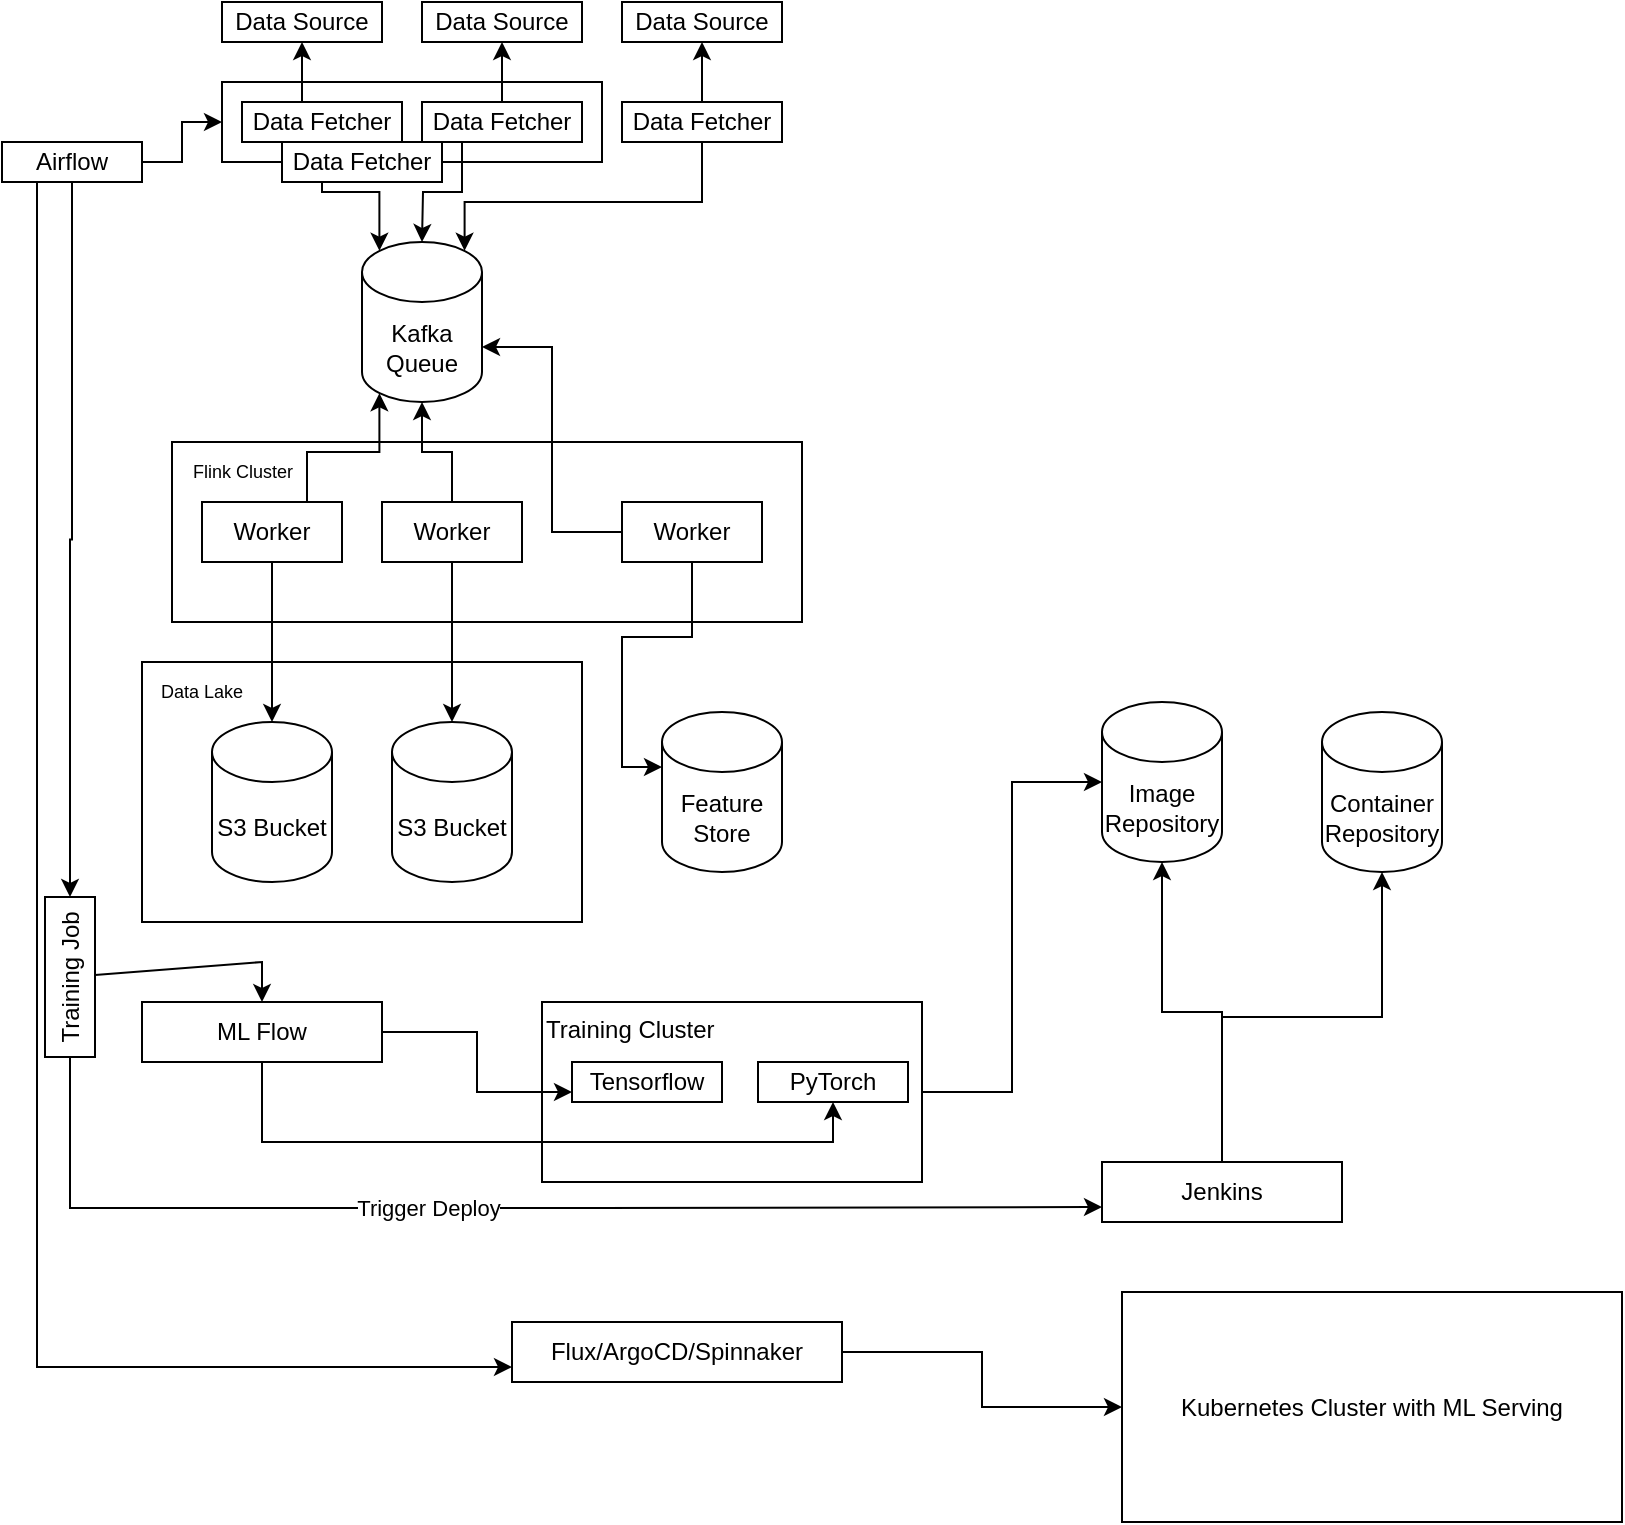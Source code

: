 <mxfile version="24.5.4" type="github">
  <diagram name="Page-1" id="YF7zsrVVAj1ZkRc4BdFs">
    <mxGraphModel dx="683" dy="335" grid="1" gridSize="10" guides="1" tooltips="1" connect="1" arrows="1" fold="1" page="1" pageScale="1" pageWidth="850" pageHeight="1100" math="0" shadow="0">
      <root>
        <mxCell id="0" />
        <mxCell id="1" parent="0" />
        <mxCell id="sNKJX6pRwC0FdkMziuLX-1" value="Data Source" style="rounded=0;whiteSpace=wrap;html=1;" vertex="1" parent="1">
          <mxGeometry x="120" y="40" width="80" height="20" as="geometry" />
        </mxCell>
        <mxCell id="sNKJX6pRwC0FdkMziuLX-2" value="Data Source" style="rounded=0;whiteSpace=wrap;html=1;" vertex="1" parent="1">
          <mxGeometry x="220" y="40" width="80" height="20" as="geometry" />
        </mxCell>
        <mxCell id="sNKJX6pRwC0FdkMziuLX-3" value="Data Source" style="rounded=0;whiteSpace=wrap;html=1;" vertex="1" parent="1">
          <mxGeometry x="320" y="40" width="80" height="20" as="geometry" />
        </mxCell>
        <mxCell id="sNKJX6pRwC0FdkMziuLX-7" style="edgeStyle=orthogonalEdgeStyle;rounded=0;orthogonalLoop=1;jettySize=auto;html=1;entryX=0;entryY=0.5;entryDx=0;entryDy=0;" edge="1" parent="1" source="sNKJX6pRwC0FdkMziuLX-5" target="sNKJX6pRwC0FdkMziuLX-6">
          <mxGeometry relative="1" as="geometry" />
        </mxCell>
        <mxCell id="sNKJX6pRwC0FdkMziuLX-48" style="edgeStyle=orthogonalEdgeStyle;rounded=0;orthogonalLoop=1;jettySize=auto;html=1;" edge="1" parent="1" source="sNKJX6pRwC0FdkMziuLX-5" target="sNKJX6pRwC0FdkMziuLX-47">
          <mxGeometry relative="1" as="geometry" />
        </mxCell>
        <mxCell id="sNKJX6pRwC0FdkMziuLX-56" style="edgeStyle=orthogonalEdgeStyle;rounded=0;orthogonalLoop=1;jettySize=auto;html=1;exitX=0.25;exitY=1;exitDx=0;exitDy=0;entryX=0;entryY=0.75;entryDx=0;entryDy=0;" edge="1" parent="1" source="sNKJX6pRwC0FdkMziuLX-5" target="sNKJX6pRwC0FdkMziuLX-55">
          <mxGeometry relative="1" as="geometry" />
        </mxCell>
        <mxCell id="sNKJX6pRwC0FdkMziuLX-5" value="Airflow" style="rounded=0;whiteSpace=wrap;html=1;" vertex="1" parent="1">
          <mxGeometry x="10" y="110" width="70" height="20" as="geometry" />
        </mxCell>
        <mxCell id="sNKJX6pRwC0FdkMziuLX-6" value="" style="rounded=0;whiteSpace=wrap;html=1;" vertex="1" parent="1">
          <mxGeometry x="120" y="80" width="190" height="40" as="geometry" />
        </mxCell>
        <mxCell id="sNKJX6pRwC0FdkMziuLX-10" style="edgeStyle=orthogonalEdgeStyle;rounded=0;orthogonalLoop=1;jettySize=auto;html=1;exitX=0.5;exitY=0;exitDx=0;exitDy=0;entryX=0.5;entryY=1;entryDx=0;entryDy=0;" edge="1" parent="1" source="sNKJX6pRwC0FdkMziuLX-8" target="sNKJX6pRwC0FdkMziuLX-1">
          <mxGeometry relative="1" as="geometry" />
        </mxCell>
        <mxCell id="sNKJX6pRwC0FdkMziuLX-8" value="Data Fetcher" style="rounded=0;whiteSpace=wrap;html=1;" vertex="1" parent="1">
          <mxGeometry x="130" y="90" width="80" height="20" as="geometry" />
        </mxCell>
        <mxCell id="sNKJX6pRwC0FdkMziuLX-11" style="edgeStyle=orthogonalEdgeStyle;rounded=0;orthogonalLoop=1;jettySize=auto;html=1;entryX=0.5;entryY=1;entryDx=0;entryDy=0;" edge="1" parent="1" source="sNKJX6pRwC0FdkMziuLX-9" target="sNKJX6pRwC0FdkMziuLX-2">
          <mxGeometry relative="1" as="geometry" />
        </mxCell>
        <mxCell id="sNKJX6pRwC0FdkMziuLX-9" value="Data Fetcher" style="rounded=0;whiteSpace=wrap;html=1;" vertex="1" parent="1">
          <mxGeometry x="220" y="90" width="80" height="20" as="geometry" />
        </mxCell>
        <mxCell id="sNKJX6pRwC0FdkMziuLX-12" value="Kafka Queue" style="shape=cylinder3;whiteSpace=wrap;html=1;boundedLbl=1;backgroundOutline=1;size=15;" vertex="1" parent="1">
          <mxGeometry x="190" y="160" width="60" height="80" as="geometry" />
        </mxCell>
        <mxCell id="sNKJX6pRwC0FdkMziuLX-13" style="edgeStyle=orthogonalEdgeStyle;rounded=0;orthogonalLoop=1;jettySize=auto;html=1;exitX=0.5;exitY=1;exitDx=0;exitDy=0;entryX=0.145;entryY=0;entryDx=0;entryDy=4.35;entryPerimeter=0;" edge="1" parent="1" source="sNKJX6pRwC0FdkMziuLX-8" target="sNKJX6pRwC0FdkMziuLX-12">
          <mxGeometry relative="1" as="geometry" />
        </mxCell>
        <mxCell id="sNKJX6pRwC0FdkMziuLX-14" style="edgeStyle=orthogonalEdgeStyle;rounded=0;orthogonalLoop=1;jettySize=auto;html=1;exitX=0.25;exitY=1;exitDx=0;exitDy=0;" edge="1" parent="1" source="sNKJX6pRwC0FdkMziuLX-9">
          <mxGeometry relative="1" as="geometry">
            <mxPoint x="220" y="160" as="targetPoint" />
          </mxGeometry>
        </mxCell>
        <mxCell id="sNKJX6pRwC0FdkMziuLX-16" style="edgeStyle=orthogonalEdgeStyle;rounded=0;orthogonalLoop=1;jettySize=auto;html=1;entryX=0.5;entryY=1;entryDx=0;entryDy=0;" edge="1" parent="1" source="sNKJX6pRwC0FdkMziuLX-15" target="sNKJX6pRwC0FdkMziuLX-3">
          <mxGeometry relative="1" as="geometry" />
        </mxCell>
        <mxCell id="sNKJX6pRwC0FdkMziuLX-18" value="" style="rounded=0;whiteSpace=wrap;html=1;" vertex="1" parent="1">
          <mxGeometry x="95" y="260" width="315" height="90" as="geometry" />
        </mxCell>
        <mxCell id="sNKJX6pRwC0FdkMziuLX-15" value="Data Fetcher" style="rounded=0;whiteSpace=wrap;html=1;" vertex="1" parent="1">
          <mxGeometry x="320" y="90" width="80" height="20" as="geometry" />
        </mxCell>
        <mxCell id="sNKJX6pRwC0FdkMziuLX-17" style="edgeStyle=orthogonalEdgeStyle;rounded=0;orthogonalLoop=1;jettySize=auto;html=1;entryX=0.855;entryY=0;entryDx=0;entryDy=4.35;entryPerimeter=0;" edge="1" parent="1" source="sNKJX6pRwC0FdkMziuLX-15" target="sNKJX6pRwC0FdkMziuLX-12">
          <mxGeometry relative="1" as="geometry">
            <Array as="points">
              <mxPoint x="360" y="140" />
              <mxPoint x="241" y="140" />
            </Array>
          </mxGeometry>
        </mxCell>
        <mxCell id="sNKJX6pRwC0FdkMziuLX-19" value="Flink Cluster" style="text;html=1;align=center;verticalAlign=middle;whiteSpace=wrap;rounded=0;fontSize=9;" vertex="1" parent="1">
          <mxGeometry x="95" y="260" width="71" height="30" as="geometry" />
        </mxCell>
        <mxCell id="sNKJX6pRwC0FdkMziuLX-20" value="Worker" style="rounded=0;whiteSpace=wrap;html=1;" vertex="1" parent="1">
          <mxGeometry x="110" y="290" width="70" height="30" as="geometry" />
        </mxCell>
        <mxCell id="sNKJX6pRwC0FdkMziuLX-21" value="Data Fetcher" style="rounded=0;whiteSpace=wrap;html=1;" vertex="1" parent="1">
          <mxGeometry x="150" y="110" width="80" height="20" as="geometry" />
        </mxCell>
        <mxCell id="sNKJX6pRwC0FdkMziuLX-22" value="Worker" style="rounded=0;whiteSpace=wrap;html=1;" vertex="1" parent="1">
          <mxGeometry x="200" y="290" width="70" height="30" as="geometry" />
        </mxCell>
        <mxCell id="sNKJX6pRwC0FdkMziuLX-27" value="" style="rounded=0;whiteSpace=wrap;html=1;align=left;" vertex="1" parent="1">
          <mxGeometry x="80" y="370" width="220" height="130" as="geometry" />
        </mxCell>
        <mxCell id="sNKJX6pRwC0FdkMziuLX-23" value="S3 Bucket" style="shape=cylinder3;whiteSpace=wrap;html=1;boundedLbl=1;backgroundOutline=1;size=15;" vertex="1" parent="1">
          <mxGeometry x="115" y="400" width="60" height="80" as="geometry" />
        </mxCell>
        <mxCell id="sNKJX6pRwC0FdkMziuLX-24" value="S3 Bucket" style="shape=cylinder3;whiteSpace=wrap;html=1;boundedLbl=1;backgroundOutline=1;size=15;" vertex="1" parent="1">
          <mxGeometry x="205" y="400" width="60" height="80" as="geometry" />
        </mxCell>
        <mxCell id="sNKJX6pRwC0FdkMziuLX-25" style="edgeStyle=orthogonalEdgeStyle;rounded=0;orthogonalLoop=1;jettySize=auto;html=1;exitX=0.5;exitY=1;exitDx=0;exitDy=0;entryX=0.5;entryY=0;entryDx=0;entryDy=0;entryPerimeter=0;" edge="1" parent="1" source="sNKJX6pRwC0FdkMziuLX-20" target="sNKJX6pRwC0FdkMziuLX-23">
          <mxGeometry relative="1" as="geometry" />
        </mxCell>
        <mxCell id="sNKJX6pRwC0FdkMziuLX-26" style="edgeStyle=orthogonalEdgeStyle;rounded=0;orthogonalLoop=1;jettySize=auto;html=1;entryX=0.5;entryY=0;entryDx=0;entryDy=0;entryPerimeter=0;" edge="1" parent="1" source="sNKJX6pRwC0FdkMziuLX-22" target="sNKJX6pRwC0FdkMziuLX-24">
          <mxGeometry relative="1" as="geometry" />
        </mxCell>
        <mxCell id="sNKJX6pRwC0FdkMziuLX-28" value="Data Lake" style="text;html=1;align=center;verticalAlign=middle;whiteSpace=wrap;rounded=0;fontSize=9;" vertex="1" parent="1">
          <mxGeometry x="80" y="370" width="60" height="30" as="geometry" />
        </mxCell>
        <mxCell id="sNKJX6pRwC0FdkMziuLX-29" value="Worker" style="rounded=0;whiteSpace=wrap;html=1;" vertex="1" parent="1">
          <mxGeometry x="320" y="290" width="70" height="30" as="geometry" />
        </mxCell>
        <mxCell id="sNKJX6pRwC0FdkMziuLX-32" value="Feature Store" style="shape=cylinder3;whiteSpace=wrap;html=1;boundedLbl=1;backgroundOutline=1;size=15;" vertex="1" parent="1">
          <mxGeometry x="340" y="395" width="60" height="80" as="geometry" />
        </mxCell>
        <mxCell id="sNKJX6pRwC0FdkMziuLX-33" style="edgeStyle=orthogonalEdgeStyle;rounded=0;orthogonalLoop=1;jettySize=auto;html=1;exitX=0.75;exitY=0;exitDx=0;exitDy=0;entryX=0.145;entryY=1;entryDx=0;entryDy=-4.35;entryPerimeter=0;" edge="1" parent="1" source="sNKJX6pRwC0FdkMziuLX-20" target="sNKJX6pRwC0FdkMziuLX-12">
          <mxGeometry relative="1" as="geometry" />
        </mxCell>
        <mxCell id="sNKJX6pRwC0FdkMziuLX-34" style="edgeStyle=orthogonalEdgeStyle;rounded=0;orthogonalLoop=1;jettySize=auto;html=1;entryX=0.5;entryY=1;entryDx=0;entryDy=0;entryPerimeter=0;" edge="1" parent="1" source="sNKJX6pRwC0FdkMziuLX-22" target="sNKJX6pRwC0FdkMziuLX-12">
          <mxGeometry relative="1" as="geometry" />
        </mxCell>
        <mxCell id="sNKJX6pRwC0FdkMziuLX-35" style="edgeStyle=orthogonalEdgeStyle;rounded=0;orthogonalLoop=1;jettySize=auto;html=1;entryX=1;entryY=0;entryDx=0;entryDy=52.5;entryPerimeter=0;" edge="1" parent="1" source="sNKJX6pRwC0FdkMziuLX-29" target="sNKJX6pRwC0FdkMziuLX-12">
          <mxGeometry relative="1" as="geometry" />
        </mxCell>
        <mxCell id="sNKJX6pRwC0FdkMziuLX-36" style="edgeStyle=orthogonalEdgeStyle;rounded=0;orthogonalLoop=1;jettySize=auto;html=1;entryX=0;entryY=0;entryDx=0;entryDy=27.5;entryPerimeter=0;" edge="1" parent="1" source="sNKJX6pRwC0FdkMziuLX-29" target="sNKJX6pRwC0FdkMziuLX-32">
          <mxGeometry relative="1" as="geometry" />
        </mxCell>
        <mxCell id="sNKJX6pRwC0FdkMziuLX-37" value="ML Flow" style="rounded=0;whiteSpace=wrap;html=1;" vertex="1" parent="1">
          <mxGeometry x="80" y="540" width="120" height="30" as="geometry" />
        </mxCell>
        <mxCell id="sNKJX6pRwC0FdkMziuLX-39" value="Training Cluster" style="rounded=0;whiteSpace=wrap;html=1;align=left;verticalAlign=top;" vertex="1" parent="1">
          <mxGeometry x="280" y="540" width="190" height="90" as="geometry" />
        </mxCell>
        <mxCell id="sNKJX6pRwC0FdkMziuLX-40" value="Tensorflow" style="rounded=0;whiteSpace=wrap;html=1;" vertex="1" parent="1">
          <mxGeometry x="295" y="570" width="75" height="20" as="geometry" />
        </mxCell>
        <mxCell id="sNKJX6pRwC0FdkMziuLX-41" value="PyTorch" style="rounded=0;whiteSpace=wrap;html=1;" vertex="1" parent="1">
          <mxGeometry x="388" y="570" width="75" height="20" as="geometry" />
        </mxCell>
        <mxCell id="sNKJX6pRwC0FdkMziuLX-42" style="edgeStyle=orthogonalEdgeStyle;rounded=0;orthogonalLoop=1;jettySize=auto;html=1;entryX=0;entryY=0.75;entryDx=0;entryDy=0;labelBorderColor=none;" edge="1" parent="1" source="sNKJX6pRwC0FdkMziuLX-37" target="sNKJX6pRwC0FdkMziuLX-40">
          <mxGeometry relative="1" as="geometry" />
        </mxCell>
        <mxCell id="sNKJX6pRwC0FdkMziuLX-43" style="edgeStyle=orthogonalEdgeStyle;rounded=0;orthogonalLoop=1;jettySize=auto;html=1;entryX=0.5;entryY=1;entryDx=0;entryDy=0;" edge="1" parent="1" source="sNKJX6pRwC0FdkMziuLX-37" target="sNKJX6pRwC0FdkMziuLX-41">
          <mxGeometry relative="1" as="geometry">
            <Array as="points">
              <mxPoint x="140" y="610" />
              <mxPoint x="426" y="610" />
            </Array>
          </mxGeometry>
        </mxCell>
        <mxCell id="sNKJX6pRwC0FdkMziuLX-44" value="Image Repository" style="shape=cylinder3;whiteSpace=wrap;html=1;boundedLbl=1;backgroundOutline=1;size=15;" vertex="1" parent="1">
          <mxGeometry x="560" y="390" width="60" height="80" as="geometry" />
        </mxCell>
        <mxCell id="sNKJX6pRwC0FdkMziuLX-45" value="Jenkins" style="rounded=0;whiteSpace=wrap;html=1;" vertex="1" parent="1">
          <mxGeometry x="560" y="620" width="120" height="30" as="geometry" />
        </mxCell>
        <mxCell id="sNKJX6pRwC0FdkMziuLX-46" style="edgeStyle=orthogonalEdgeStyle;rounded=0;orthogonalLoop=1;jettySize=auto;html=1;entryX=0;entryY=0.5;entryDx=0;entryDy=0;entryPerimeter=0;" edge="1" parent="1" source="sNKJX6pRwC0FdkMziuLX-39" target="sNKJX6pRwC0FdkMziuLX-44">
          <mxGeometry relative="1" as="geometry" />
        </mxCell>
        <mxCell id="sNKJX6pRwC0FdkMziuLX-49" style="edgeStyle=orthogonalEdgeStyle;rounded=0;orthogonalLoop=1;jettySize=auto;html=1;entryX=0.5;entryY=0;entryDx=0;entryDy=0;" edge="1" parent="1" source="sNKJX6pRwC0FdkMziuLX-47" target="sNKJX6pRwC0FdkMziuLX-37">
          <mxGeometry relative="1" as="geometry">
            <Array as="points">
              <mxPoint x="140" y="520" />
            </Array>
          </mxGeometry>
        </mxCell>
        <mxCell id="sNKJX6pRwC0FdkMziuLX-50" style="edgeStyle=orthogonalEdgeStyle;rounded=0;orthogonalLoop=1;jettySize=auto;html=1;entryX=0;entryY=0.75;entryDx=0;entryDy=0;" edge="1" parent="1" source="sNKJX6pRwC0FdkMziuLX-47" target="sNKJX6pRwC0FdkMziuLX-45">
          <mxGeometry relative="1" as="geometry">
            <Array as="points">
              <mxPoint x="44" y="643" />
              <mxPoint x="308" y="643" />
            </Array>
          </mxGeometry>
        </mxCell>
        <mxCell id="sNKJX6pRwC0FdkMziuLX-51" value="Trigger Deploy" style="edgeLabel;html=1;align=center;verticalAlign=middle;resizable=0;points=[];" vertex="1" connectable="0" parent="sNKJX6pRwC0FdkMziuLX-50">
          <mxGeometry x="-0.139" relative="1" as="geometry">
            <mxPoint as="offset" />
          </mxGeometry>
        </mxCell>
        <mxCell id="sNKJX6pRwC0FdkMziuLX-47" value="Training Job" style="rounded=0;whiteSpace=wrap;html=1;rotation=-90;" vertex="1" parent="1">
          <mxGeometry x="4" y="515" width="80" height="25" as="geometry" />
        </mxCell>
        <mxCell id="sNKJX6pRwC0FdkMziuLX-52" value="Container Repository" style="shape=cylinder3;whiteSpace=wrap;html=1;boundedLbl=1;backgroundOutline=1;size=15;" vertex="1" parent="1">
          <mxGeometry x="670" y="395" width="60" height="80" as="geometry" />
        </mxCell>
        <mxCell id="sNKJX6pRwC0FdkMziuLX-53" style="edgeStyle=orthogonalEdgeStyle;rounded=0;orthogonalLoop=1;jettySize=auto;html=1;entryX=0.5;entryY=1;entryDx=0;entryDy=0;entryPerimeter=0;" edge="1" parent="1" source="sNKJX6pRwC0FdkMziuLX-45" target="sNKJX6pRwC0FdkMziuLX-44">
          <mxGeometry relative="1" as="geometry" />
        </mxCell>
        <mxCell id="sNKJX6pRwC0FdkMziuLX-54" style="edgeStyle=orthogonalEdgeStyle;rounded=0;orthogonalLoop=1;jettySize=auto;html=1;entryX=0.5;entryY=1;entryDx=0;entryDy=0;entryPerimeter=0;" edge="1" parent="1" source="sNKJX6pRwC0FdkMziuLX-45" target="sNKJX6pRwC0FdkMziuLX-52">
          <mxGeometry relative="1" as="geometry" />
        </mxCell>
        <mxCell id="sNKJX6pRwC0FdkMziuLX-58" style="edgeStyle=orthogonalEdgeStyle;rounded=0;orthogonalLoop=1;jettySize=auto;html=1;entryX=0;entryY=0.5;entryDx=0;entryDy=0;" edge="1" parent="1" source="sNKJX6pRwC0FdkMziuLX-55" target="sNKJX6pRwC0FdkMziuLX-57">
          <mxGeometry relative="1" as="geometry" />
        </mxCell>
        <mxCell id="sNKJX6pRwC0FdkMziuLX-55" value="Flux/ArgoCD/Spinnaker" style="rounded=0;whiteSpace=wrap;html=1;" vertex="1" parent="1">
          <mxGeometry x="265" y="700" width="165" height="30" as="geometry" />
        </mxCell>
        <mxCell id="sNKJX6pRwC0FdkMziuLX-57" value="Kubernetes Cluster with ML Serving" style="rounded=0;whiteSpace=wrap;html=1;" vertex="1" parent="1">
          <mxGeometry x="570" y="685" width="250" height="115" as="geometry" />
        </mxCell>
      </root>
    </mxGraphModel>
  </diagram>
</mxfile>
